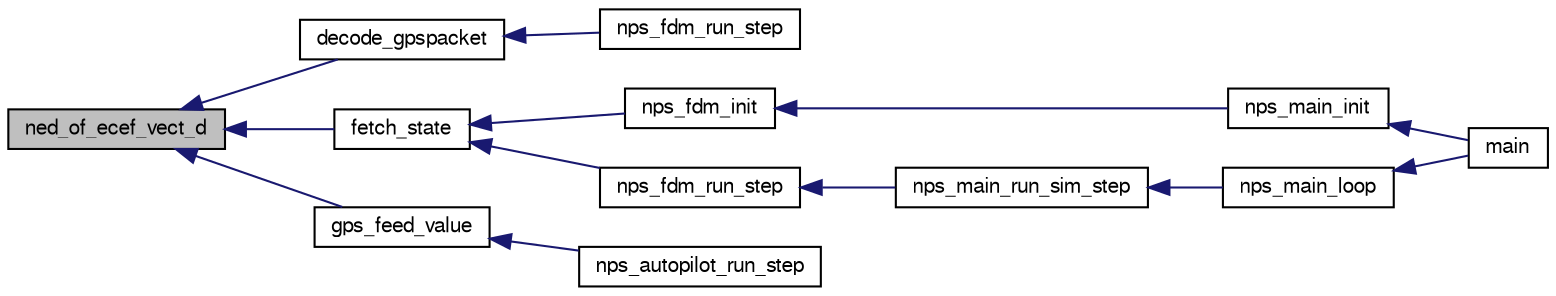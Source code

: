 digraph "ned_of_ecef_vect_d"
{
  edge [fontname="FreeSans",fontsize="10",labelfontname="FreeSans",labelfontsize="10"];
  node [fontname="FreeSans",fontsize="10",shape=record];
  rankdir="LR";
  Node1 [label="ned_of_ecef_vect_d",height=0.2,width=0.4,color="black", fillcolor="grey75", style="filled", fontcolor="black"];
  Node1 -> Node2 [dir="back",color="midnightblue",fontsize="10",style="solid",fontname="FreeSans"];
  Node2 [label="decode_gpspacket",height=0.2,width=0.4,color="black", fillcolor="white", style="filled",URL="$nps__fdm__crrcsim_8c.html#af6bebbe57b1e739c8b1565a483f91597"];
  Node2 -> Node3 [dir="back",color="midnightblue",fontsize="10",style="solid",fontname="FreeSans"];
  Node3 [label="nps_fdm_run_step",height=0.2,width=0.4,color="black", fillcolor="white", style="filled",URL="$nps__fdm__crrcsim_8c.html#a4f72ff1c76415e3e41897d762122c5f8"];
  Node1 -> Node4 [dir="back",color="midnightblue",fontsize="10",style="solid",fontname="FreeSans"];
  Node4 [label="fetch_state",height=0.2,width=0.4,color="black", fillcolor="white", style="filled",URL="$nps__fdm__jsbsim_8cpp.html#a2d617cee29889c9d6592f9978dfa8a31",tooltip="Populates the NPS fdm struct after a simulation step. "];
  Node4 -> Node5 [dir="back",color="midnightblue",fontsize="10",style="solid",fontname="FreeSans"];
  Node5 [label="nps_fdm_init",height=0.2,width=0.4,color="black", fillcolor="white", style="filled",URL="$nps__fdm__jsbsim_8cpp.html#a17ec5b69b110d046f9db5b67d2b08779",tooltip="Initialize actuator dynamics, set unused fields in fdm. "];
  Node5 -> Node6 [dir="back",color="midnightblue",fontsize="10",style="solid",fontname="FreeSans"];
  Node6 [label="nps_main_init",height=0.2,width=0.4,color="black", fillcolor="white", style="filled",URL="$nps__main__common_8c.html#a92aad3720fb482042b695d66e633699a"];
  Node6 -> Node7 [dir="back",color="midnightblue",fontsize="10",style="solid",fontname="FreeSans"];
  Node7 [label="main",height=0.2,width=0.4,color="black", fillcolor="white", style="filled",URL="$nps__main__hitl_8c.html#a3c04138a5bfe5d72780bb7e82a18e627"];
  Node4 -> Node8 [dir="back",color="midnightblue",fontsize="10",style="solid",fontname="FreeSans"];
  Node8 [label="nps_fdm_run_step",height=0.2,width=0.4,color="black", fillcolor="white", style="filled",URL="$nps__fdm__jsbsim_8cpp.html#a4f72ff1c76415e3e41897d762122c5f8",tooltip="Update the simulation state. "];
  Node8 -> Node9 [dir="back",color="midnightblue",fontsize="10",style="solid",fontname="FreeSans"];
  Node9 [label="nps_main_run_sim_step",height=0.2,width=0.4,color="black", fillcolor="white", style="filled",URL="$nps__main__hitl_8c.html#a9a080385e191a932860731e6f511c775"];
  Node9 -> Node10 [dir="back",color="midnightblue",fontsize="10",style="solid",fontname="FreeSans"];
  Node10 [label="nps_main_loop",height=0.2,width=0.4,color="black", fillcolor="white", style="filled",URL="$nps__main__hitl_8c.html#afa201657c19f3eac2d07487bb11a261d"];
  Node10 -> Node7 [dir="back",color="midnightblue",fontsize="10",style="solid",fontname="FreeSans"];
  Node1 -> Node11 [dir="back",color="midnightblue",fontsize="10",style="solid",fontname="FreeSans"];
  Node11 [label="gps_feed_value",height=0.2,width=0.4,color="black", fillcolor="white", style="filled",URL="$gps__sim__nps_8h.html#a1acb1b66a5b2d172cff383fdb9b6de4d"];
  Node11 -> Node12 [dir="back",color="midnightblue",fontsize="10",style="solid",fontname="FreeSans"];
  Node12 [label="nps_autopilot_run_step",height=0.2,width=0.4,color="black", fillcolor="white", style="filled",URL="$nps__autopilot__fixedwing_8c.html#a12870aaa609d4860004be3cec4c8cf2a"];
}
